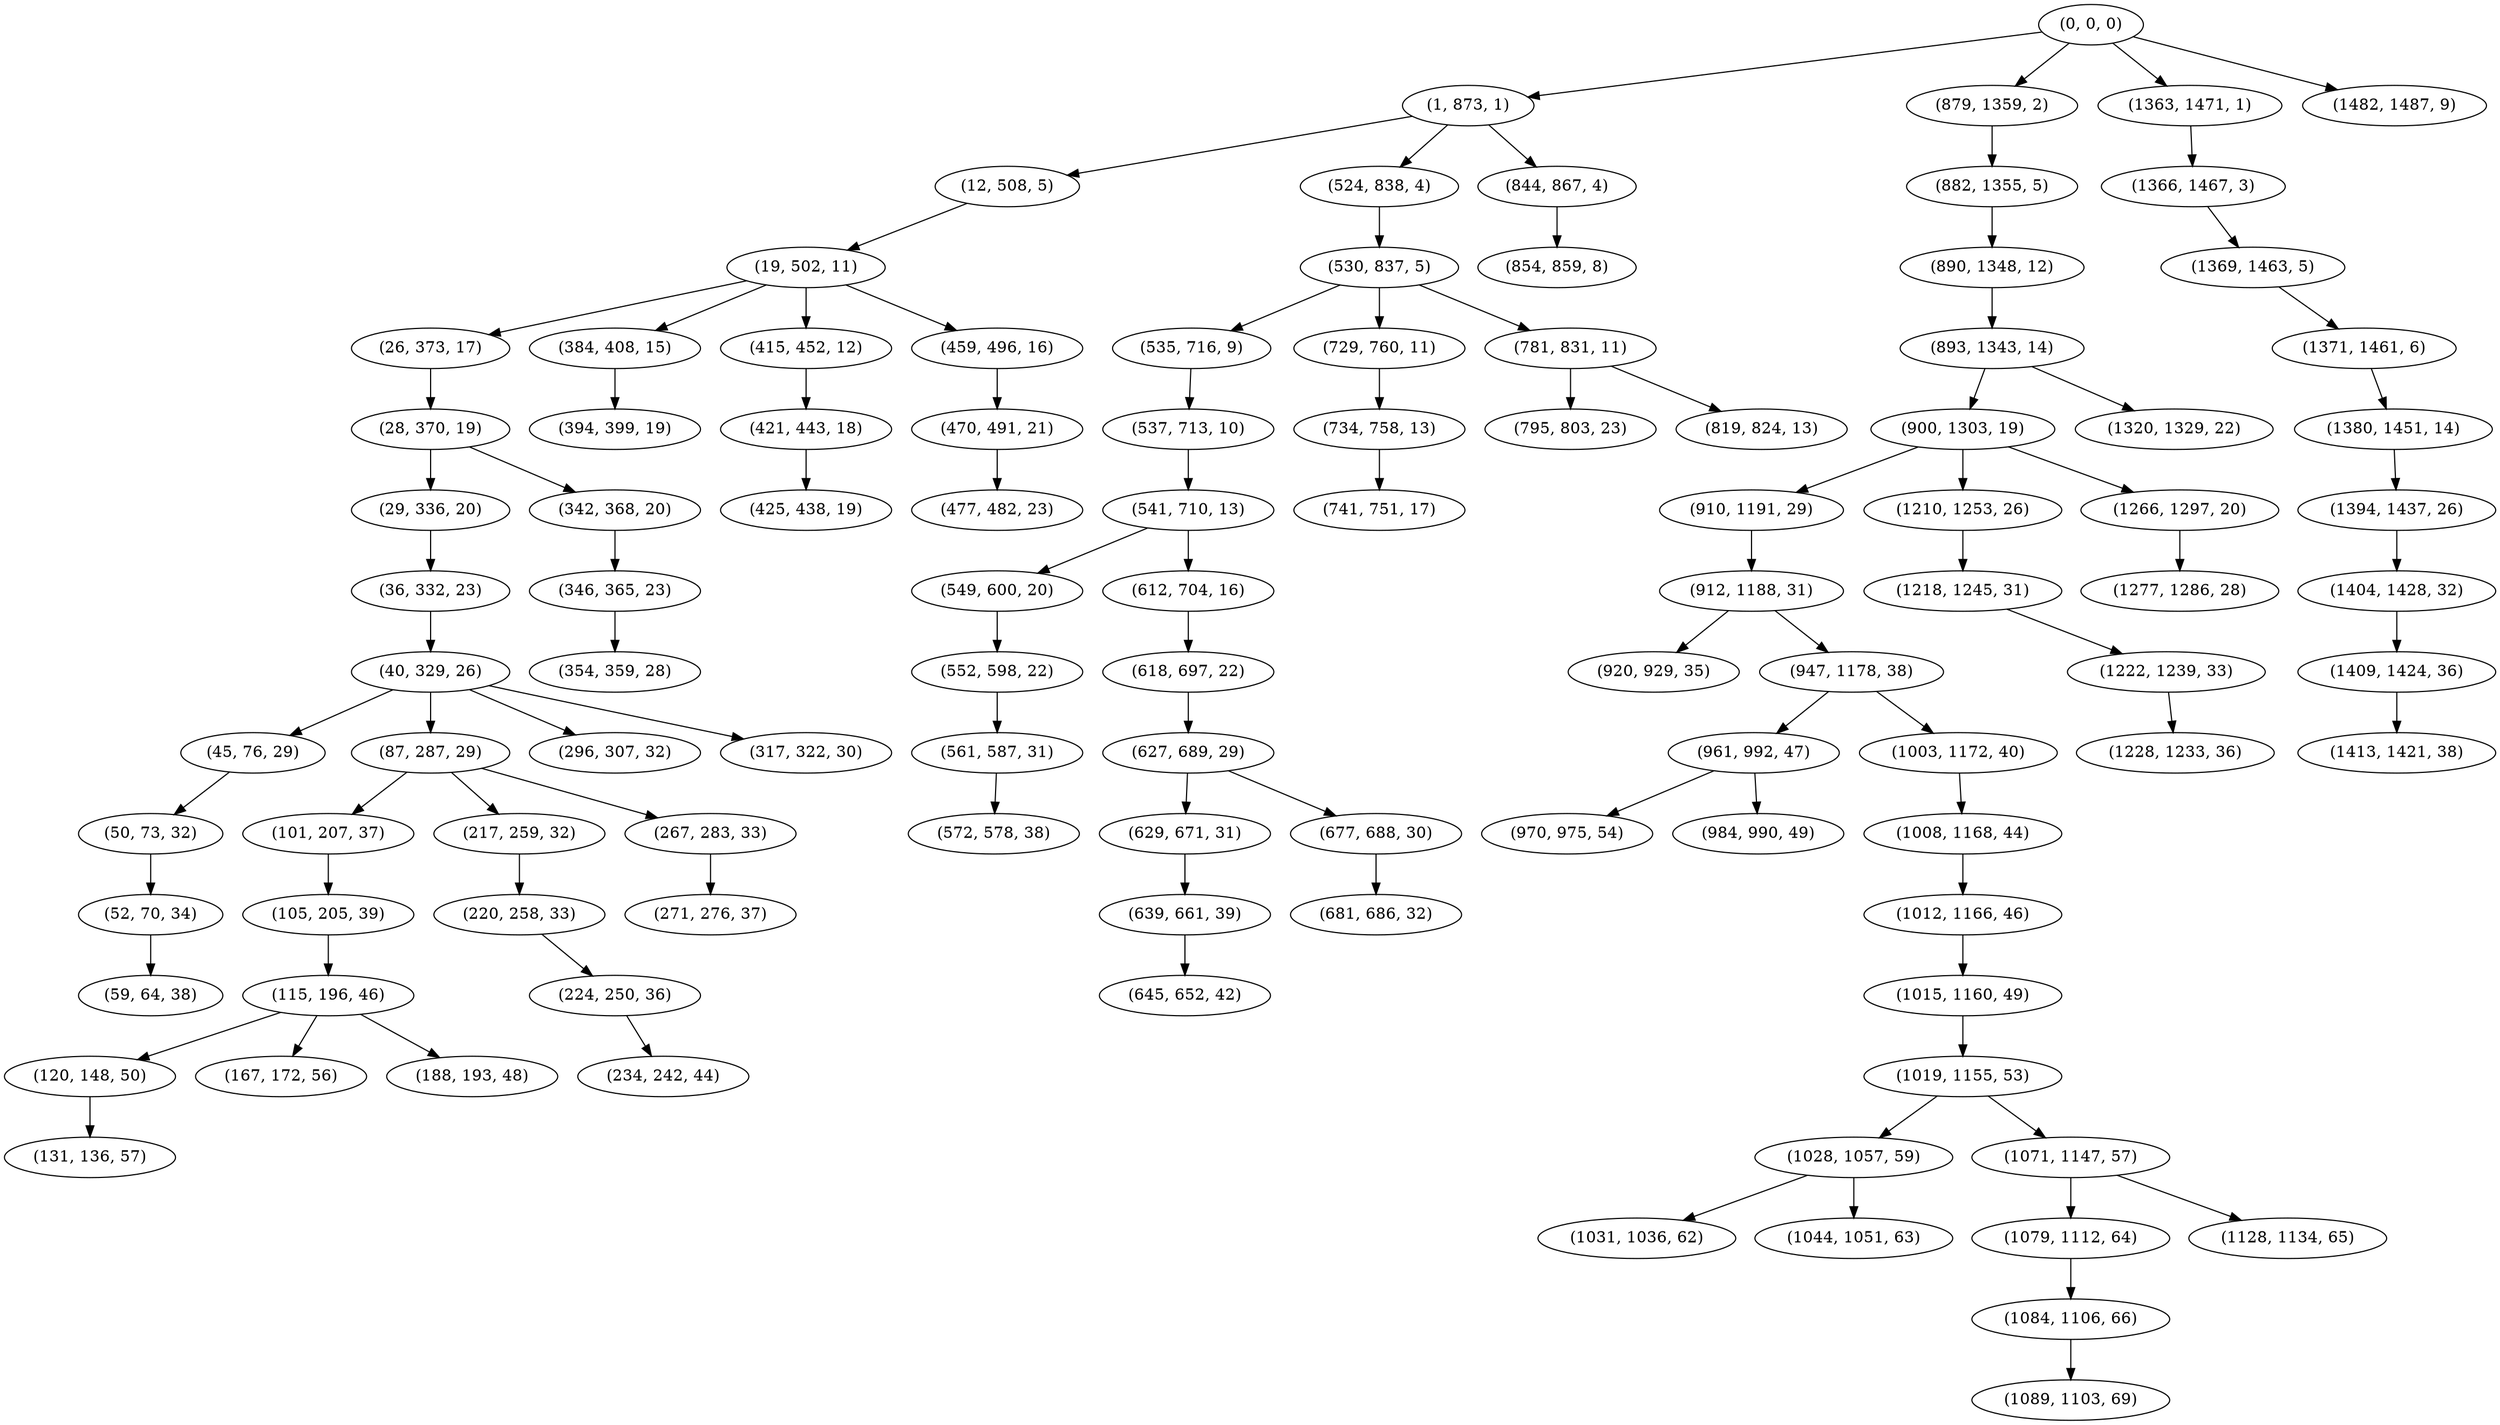 digraph tree {
    "(0, 0, 0)";
    "(1, 873, 1)";
    "(12, 508, 5)";
    "(19, 502, 11)";
    "(26, 373, 17)";
    "(28, 370, 19)";
    "(29, 336, 20)";
    "(36, 332, 23)";
    "(40, 329, 26)";
    "(45, 76, 29)";
    "(50, 73, 32)";
    "(52, 70, 34)";
    "(59, 64, 38)";
    "(87, 287, 29)";
    "(101, 207, 37)";
    "(105, 205, 39)";
    "(115, 196, 46)";
    "(120, 148, 50)";
    "(131, 136, 57)";
    "(167, 172, 56)";
    "(188, 193, 48)";
    "(217, 259, 32)";
    "(220, 258, 33)";
    "(224, 250, 36)";
    "(234, 242, 44)";
    "(267, 283, 33)";
    "(271, 276, 37)";
    "(296, 307, 32)";
    "(317, 322, 30)";
    "(342, 368, 20)";
    "(346, 365, 23)";
    "(354, 359, 28)";
    "(384, 408, 15)";
    "(394, 399, 19)";
    "(415, 452, 12)";
    "(421, 443, 18)";
    "(425, 438, 19)";
    "(459, 496, 16)";
    "(470, 491, 21)";
    "(477, 482, 23)";
    "(524, 838, 4)";
    "(530, 837, 5)";
    "(535, 716, 9)";
    "(537, 713, 10)";
    "(541, 710, 13)";
    "(549, 600, 20)";
    "(552, 598, 22)";
    "(561, 587, 31)";
    "(572, 578, 38)";
    "(612, 704, 16)";
    "(618, 697, 22)";
    "(627, 689, 29)";
    "(629, 671, 31)";
    "(639, 661, 39)";
    "(645, 652, 42)";
    "(677, 688, 30)";
    "(681, 686, 32)";
    "(729, 760, 11)";
    "(734, 758, 13)";
    "(741, 751, 17)";
    "(781, 831, 11)";
    "(795, 803, 23)";
    "(819, 824, 13)";
    "(844, 867, 4)";
    "(854, 859, 8)";
    "(879, 1359, 2)";
    "(882, 1355, 5)";
    "(890, 1348, 12)";
    "(893, 1343, 14)";
    "(900, 1303, 19)";
    "(910, 1191, 29)";
    "(912, 1188, 31)";
    "(920, 929, 35)";
    "(947, 1178, 38)";
    "(961, 992, 47)";
    "(970, 975, 54)";
    "(984, 990, 49)";
    "(1003, 1172, 40)";
    "(1008, 1168, 44)";
    "(1012, 1166, 46)";
    "(1015, 1160, 49)";
    "(1019, 1155, 53)";
    "(1028, 1057, 59)";
    "(1031, 1036, 62)";
    "(1044, 1051, 63)";
    "(1071, 1147, 57)";
    "(1079, 1112, 64)";
    "(1084, 1106, 66)";
    "(1089, 1103, 69)";
    "(1128, 1134, 65)";
    "(1210, 1253, 26)";
    "(1218, 1245, 31)";
    "(1222, 1239, 33)";
    "(1228, 1233, 36)";
    "(1266, 1297, 20)";
    "(1277, 1286, 28)";
    "(1320, 1329, 22)";
    "(1363, 1471, 1)";
    "(1366, 1467, 3)";
    "(1369, 1463, 5)";
    "(1371, 1461, 6)";
    "(1380, 1451, 14)";
    "(1394, 1437, 26)";
    "(1404, 1428, 32)";
    "(1409, 1424, 36)";
    "(1413, 1421, 38)";
    "(1482, 1487, 9)";
    "(0, 0, 0)" -> "(1, 873, 1)";
    "(0, 0, 0)" -> "(879, 1359, 2)";
    "(0, 0, 0)" -> "(1363, 1471, 1)";
    "(0, 0, 0)" -> "(1482, 1487, 9)";
    "(1, 873, 1)" -> "(12, 508, 5)";
    "(1, 873, 1)" -> "(524, 838, 4)";
    "(1, 873, 1)" -> "(844, 867, 4)";
    "(12, 508, 5)" -> "(19, 502, 11)";
    "(19, 502, 11)" -> "(26, 373, 17)";
    "(19, 502, 11)" -> "(384, 408, 15)";
    "(19, 502, 11)" -> "(415, 452, 12)";
    "(19, 502, 11)" -> "(459, 496, 16)";
    "(26, 373, 17)" -> "(28, 370, 19)";
    "(28, 370, 19)" -> "(29, 336, 20)";
    "(28, 370, 19)" -> "(342, 368, 20)";
    "(29, 336, 20)" -> "(36, 332, 23)";
    "(36, 332, 23)" -> "(40, 329, 26)";
    "(40, 329, 26)" -> "(45, 76, 29)";
    "(40, 329, 26)" -> "(87, 287, 29)";
    "(40, 329, 26)" -> "(296, 307, 32)";
    "(40, 329, 26)" -> "(317, 322, 30)";
    "(45, 76, 29)" -> "(50, 73, 32)";
    "(50, 73, 32)" -> "(52, 70, 34)";
    "(52, 70, 34)" -> "(59, 64, 38)";
    "(87, 287, 29)" -> "(101, 207, 37)";
    "(87, 287, 29)" -> "(217, 259, 32)";
    "(87, 287, 29)" -> "(267, 283, 33)";
    "(101, 207, 37)" -> "(105, 205, 39)";
    "(105, 205, 39)" -> "(115, 196, 46)";
    "(115, 196, 46)" -> "(120, 148, 50)";
    "(115, 196, 46)" -> "(167, 172, 56)";
    "(115, 196, 46)" -> "(188, 193, 48)";
    "(120, 148, 50)" -> "(131, 136, 57)";
    "(217, 259, 32)" -> "(220, 258, 33)";
    "(220, 258, 33)" -> "(224, 250, 36)";
    "(224, 250, 36)" -> "(234, 242, 44)";
    "(267, 283, 33)" -> "(271, 276, 37)";
    "(342, 368, 20)" -> "(346, 365, 23)";
    "(346, 365, 23)" -> "(354, 359, 28)";
    "(384, 408, 15)" -> "(394, 399, 19)";
    "(415, 452, 12)" -> "(421, 443, 18)";
    "(421, 443, 18)" -> "(425, 438, 19)";
    "(459, 496, 16)" -> "(470, 491, 21)";
    "(470, 491, 21)" -> "(477, 482, 23)";
    "(524, 838, 4)" -> "(530, 837, 5)";
    "(530, 837, 5)" -> "(535, 716, 9)";
    "(530, 837, 5)" -> "(729, 760, 11)";
    "(530, 837, 5)" -> "(781, 831, 11)";
    "(535, 716, 9)" -> "(537, 713, 10)";
    "(537, 713, 10)" -> "(541, 710, 13)";
    "(541, 710, 13)" -> "(549, 600, 20)";
    "(541, 710, 13)" -> "(612, 704, 16)";
    "(549, 600, 20)" -> "(552, 598, 22)";
    "(552, 598, 22)" -> "(561, 587, 31)";
    "(561, 587, 31)" -> "(572, 578, 38)";
    "(612, 704, 16)" -> "(618, 697, 22)";
    "(618, 697, 22)" -> "(627, 689, 29)";
    "(627, 689, 29)" -> "(629, 671, 31)";
    "(627, 689, 29)" -> "(677, 688, 30)";
    "(629, 671, 31)" -> "(639, 661, 39)";
    "(639, 661, 39)" -> "(645, 652, 42)";
    "(677, 688, 30)" -> "(681, 686, 32)";
    "(729, 760, 11)" -> "(734, 758, 13)";
    "(734, 758, 13)" -> "(741, 751, 17)";
    "(781, 831, 11)" -> "(795, 803, 23)";
    "(781, 831, 11)" -> "(819, 824, 13)";
    "(844, 867, 4)" -> "(854, 859, 8)";
    "(879, 1359, 2)" -> "(882, 1355, 5)";
    "(882, 1355, 5)" -> "(890, 1348, 12)";
    "(890, 1348, 12)" -> "(893, 1343, 14)";
    "(893, 1343, 14)" -> "(900, 1303, 19)";
    "(893, 1343, 14)" -> "(1320, 1329, 22)";
    "(900, 1303, 19)" -> "(910, 1191, 29)";
    "(900, 1303, 19)" -> "(1210, 1253, 26)";
    "(900, 1303, 19)" -> "(1266, 1297, 20)";
    "(910, 1191, 29)" -> "(912, 1188, 31)";
    "(912, 1188, 31)" -> "(920, 929, 35)";
    "(912, 1188, 31)" -> "(947, 1178, 38)";
    "(947, 1178, 38)" -> "(961, 992, 47)";
    "(947, 1178, 38)" -> "(1003, 1172, 40)";
    "(961, 992, 47)" -> "(970, 975, 54)";
    "(961, 992, 47)" -> "(984, 990, 49)";
    "(1003, 1172, 40)" -> "(1008, 1168, 44)";
    "(1008, 1168, 44)" -> "(1012, 1166, 46)";
    "(1012, 1166, 46)" -> "(1015, 1160, 49)";
    "(1015, 1160, 49)" -> "(1019, 1155, 53)";
    "(1019, 1155, 53)" -> "(1028, 1057, 59)";
    "(1019, 1155, 53)" -> "(1071, 1147, 57)";
    "(1028, 1057, 59)" -> "(1031, 1036, 62)";
    "(1028, 1057, 59)" -> "(1044, 1051, 63)";
    "(1071, 1147, 57)" -> "(1079, 1112, 64)";
    "(1071, 1147, 57)" -> "(1128, 1134, 65)";
    "(1079, 1112, 64)" -> "(1084, 1106, 66)";
    "(1084, 1106, 66)" -> "(1089, 1103, 69)";
    "(1210, 1253, 26)" -> "(1218, 1245, 31)";
    "(1218, 1245, 31)" -> "(1222, 1239, 33)";
    "(1222, 1239, 33)" -> "(1228, 1233, 36)";
    "(1266, 1297, 20)" -> "(1277, 1286, 28)";
    "(1363, 1471, 1)" -> "(1366, 1467, 3)";
    "(1366, 1467, 3)" -> "(1369, 1463, 5)";
    "(1369, 1463, 5)" -> "(1371, 1461, 6)";
    "(1371, 1461, 6)" -> "(1380, 1451, 14)";
    "(1380, 1451, 14)" -> "(1394, 1437, 26)";
    "(1394, 1437, 26)" -> "(1404, 1428, 32)";
    "(1404, 1428, 32)" -> "(1409, 1424, 36)";
    "(1409, 1424, 36)" -> "(1413, 1421, 38)";
}
